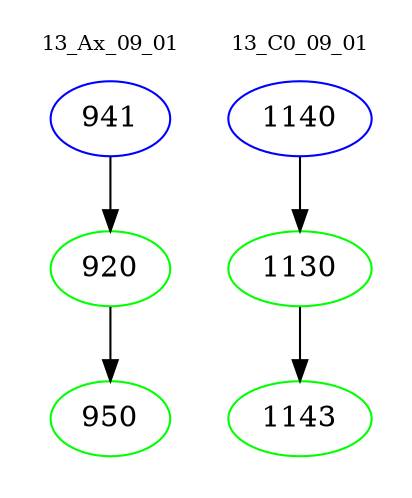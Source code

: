 digraph{
subgraph cluster_0 {
color = white
label = "13_Ax_09_01";
fontsize=10;
T0_941 [label="941", color="blue"]
T0_941 -> T0_920 [color="black"]
T0_920 [label="920", color="green"]
T0_920 -> T0_950 [color="black"]
T0_950 [label="950", color="green"]
}
subgraph cluster_1 {
color = white
label = "13_C0_09_01";
fontsize=10;
T1_1140 [label="1140", color="blue"]
T1_1140 -> T1_1130 [color="black"]
T1_1130 [label="1130", color="green"]
T1_1130 -> T1_1143 [color="black"]
T1_1143 [label="1143", color="green"]
}
}
